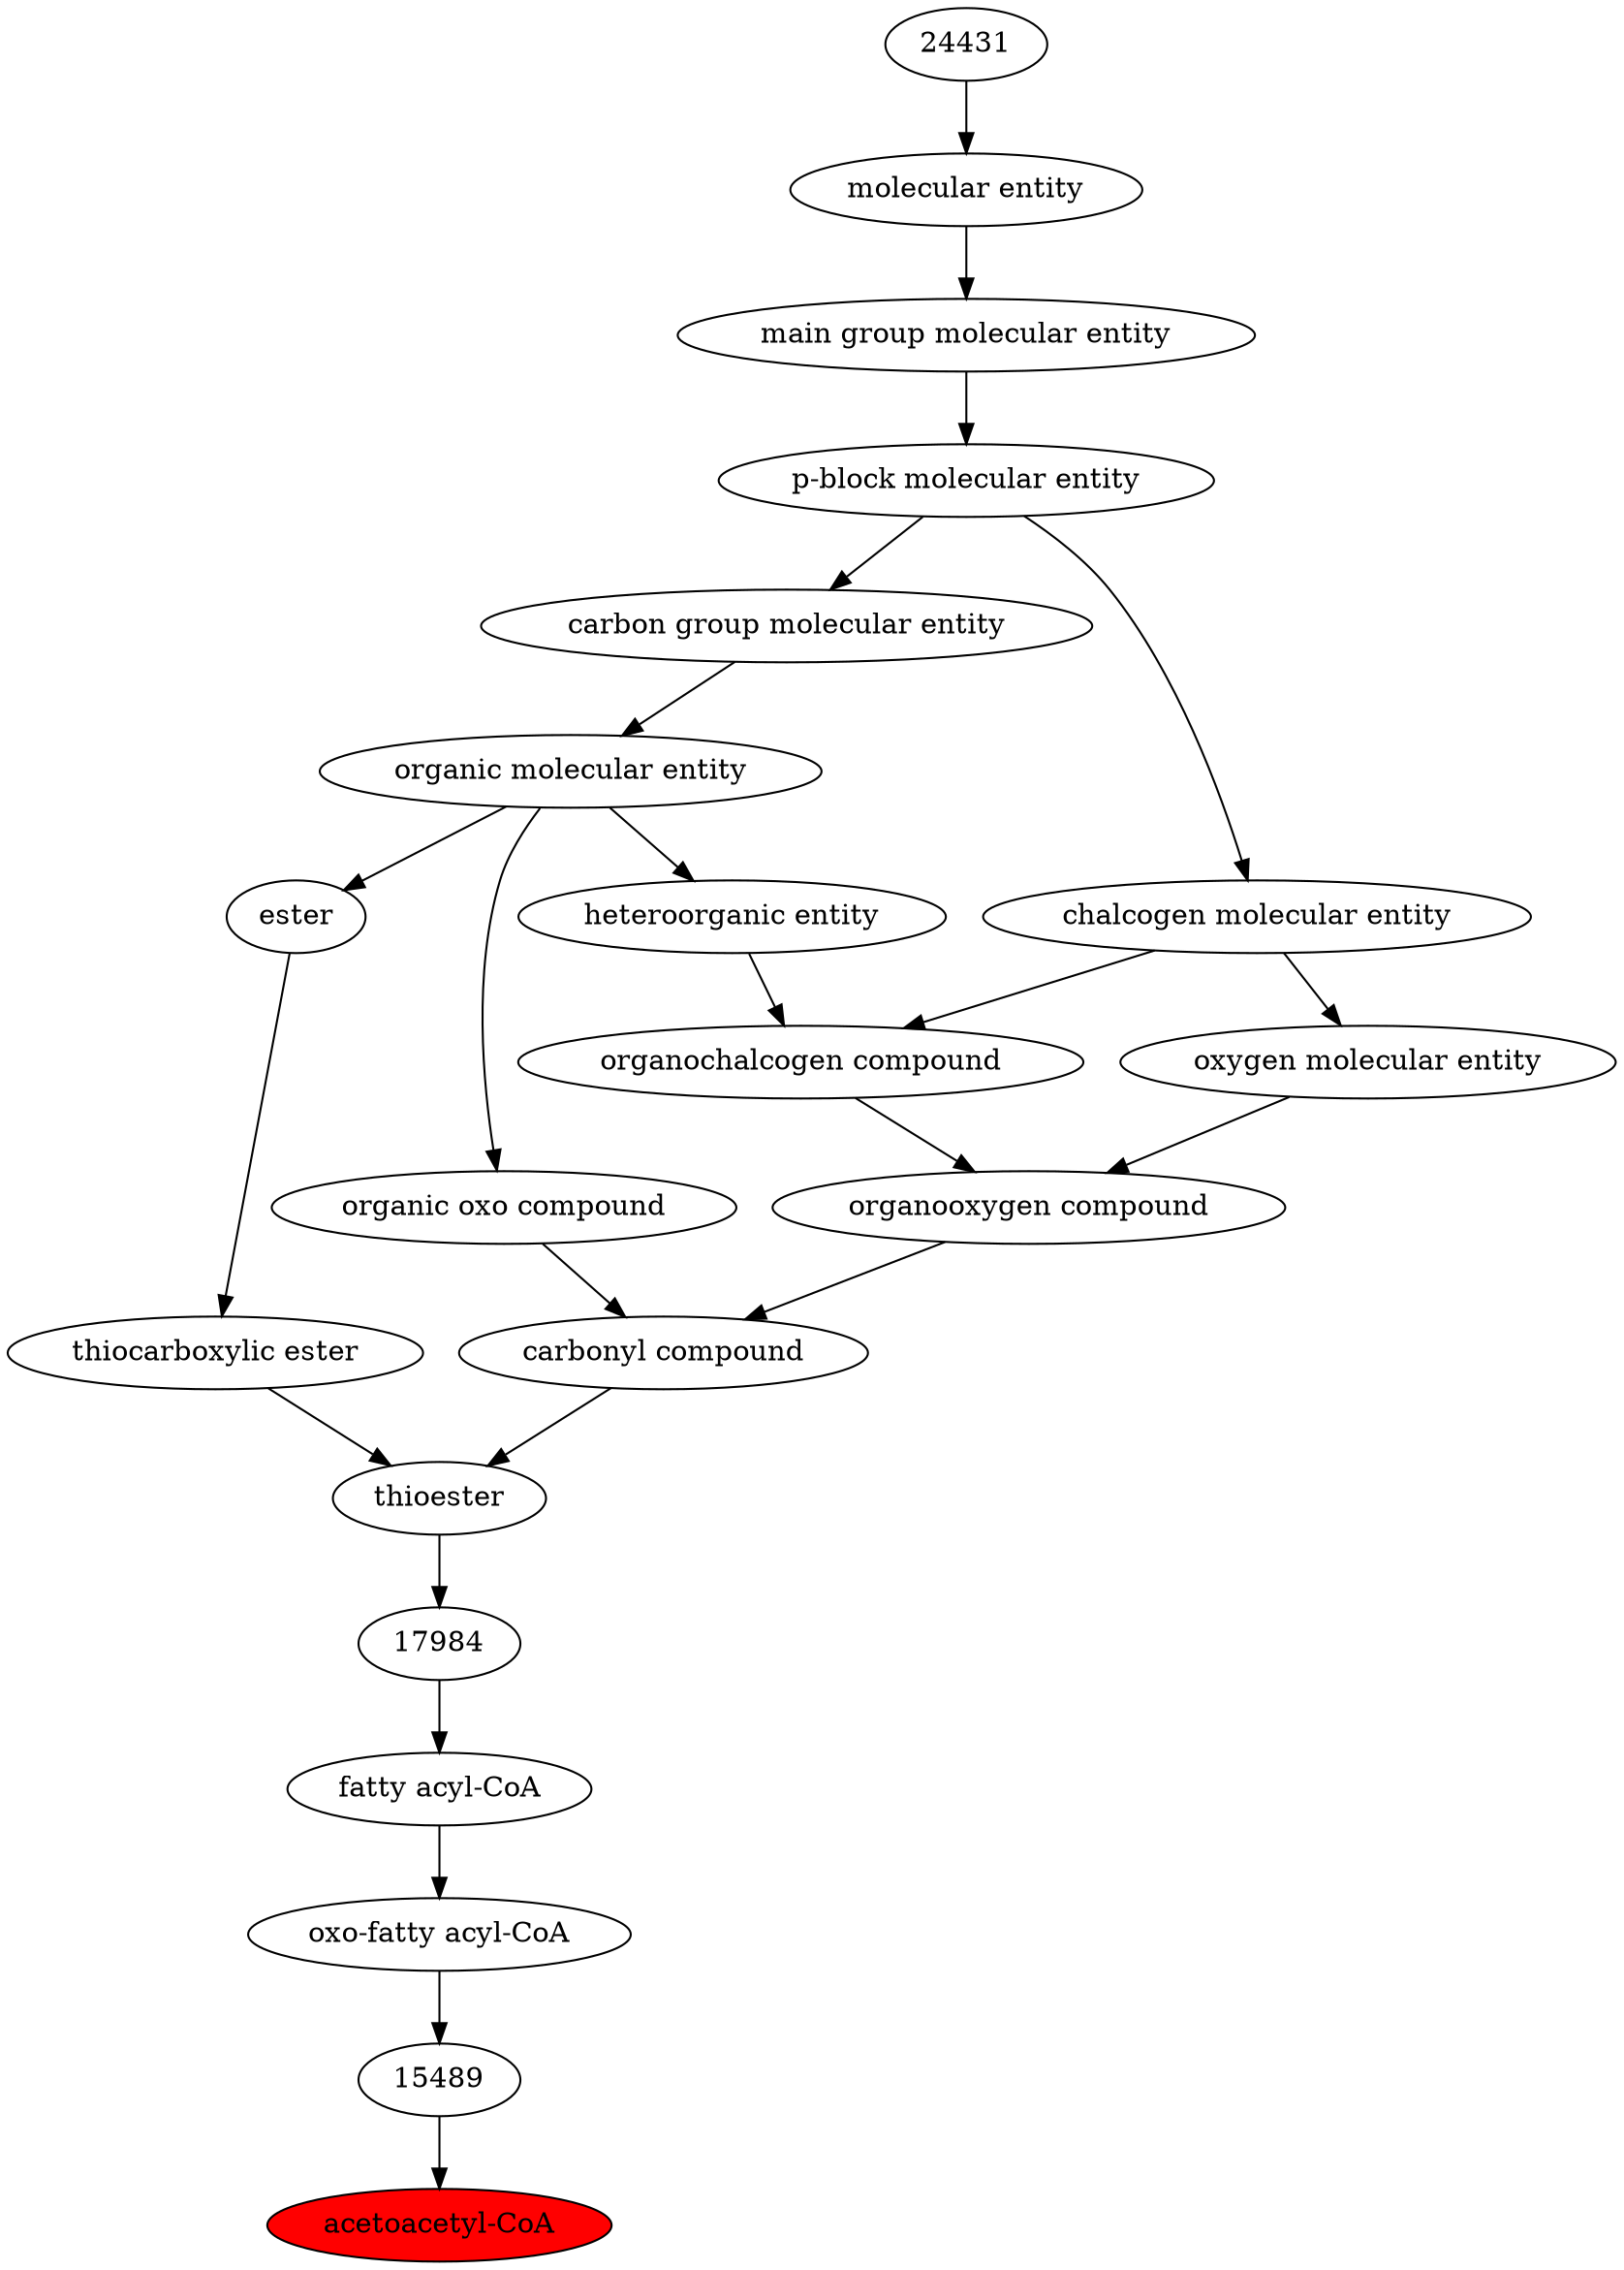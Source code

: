 digraph tree{ 
15345 [label="acetoacetyl-CoA" fillcolor=red style=filled]
15489 -> 15345
15489 [label="15489"]
61903 -> 15489
61903 [label="oxo-fatty acyl-CoA"]
37554 -> 61903
37554 [label="fatty acyl-CoA"]
17984 -> 37554
17984 [label="17984"]
51277 -> 17984
51277 [label="thioester"]
36586 -> 51277
26959 -> 51277
36586 [label="carbonyl compound"]
36587 -> 36586
36963 -> 36586
26959 [label="thiocarboxylic ester"]
35701 -> 26959
36587 [label="organic oxo compound"]
50860 -> 36587
36963 [label="organooxygen compound"]
36962 -> 36963
25806 -> 36963
35701 [label="ester"]
50860 -> 35701
50860 [label="organic molecular entity"]
33582 -> 50860
36962 [label="organochalcogen compound"]
33285 -> 36962
33304 -> 36962
25806 [label="oxygen molecular entity"]
33304 -> 25806
33582 [label="carbon group molecular entity"]
33675 -> 33582
33285 [label="heteroorganic entity"]
50860 -> 33285
33304 [label="chalcogen molecular entity"]
33675 -> 33304
33675 [label="p-block molecular entity"]
33579 -> 33675
33579 [label="main group molecular entity"]
23367 -> 33579
23367 [label="molecular entity"]
24431 -> 23367
24431 [label="24431"]
}